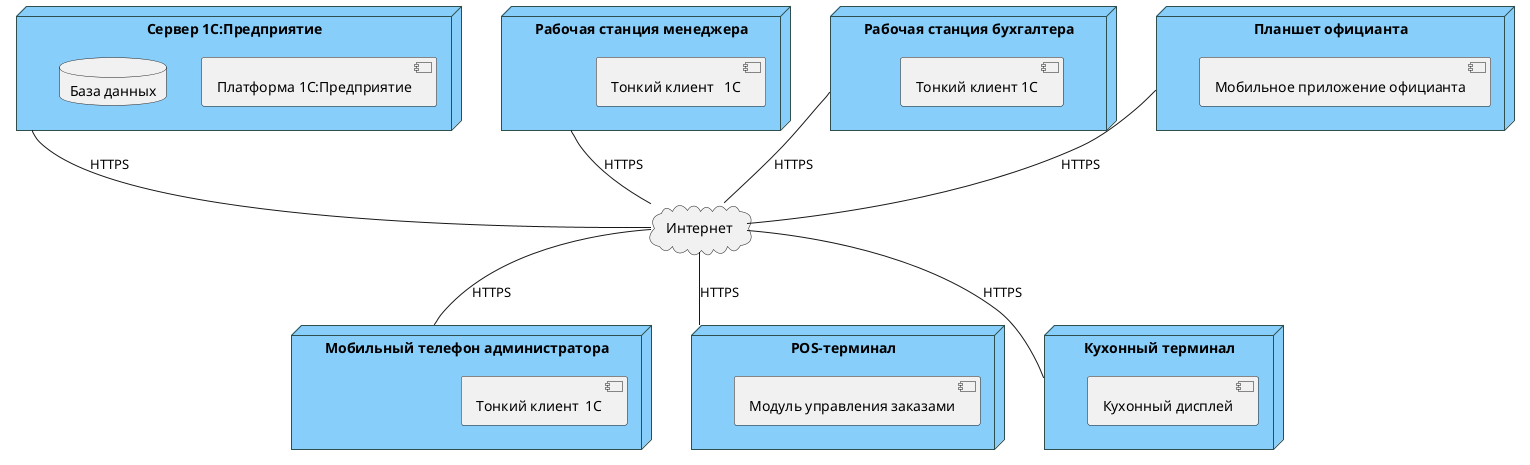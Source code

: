 @startuml

skinparam node {
  BackgroundColor LightSkyBlue
  BorderColor DarkSlateGray
}

node "Сервер 1С:Предприятие" as Server {
  [Платформа 1С:Предприятие] as Platform
  database "База данных" as Database
}

node "Рабочая станция менеджера" as ManagerPC {
  [Тонкий клиент   1С]
}

node "Рабочая станция бухгалтера" as AccountantPC {
  [Тонкий клиент 1С]
}

node "Мобильный телефон администратора" as AdminPC {
  [Тонкий клиент  1С]
}

node "POS-терминал" as POSTerminal {
  [Модуль управления заказами]
}

node "Планшет официанта" as WaiterTablet {
  [Мобильное приложение официанта]
}

node "Кухонный терминал" as KitchenTerminal {
  [Кухонный дисплей]
}

cloud "Интернет" as Internet

Server -down- Internet : HTTPS
ManagerPC -down- Internet : HTTPS
AccountantPC -down- Internet : HTTPS
AdminPC -up- Internet : HTTPS
POSTerminal -up- Internet : HTTPS
WaiterTablet -down- Internet : HTTPS
KitchenTerminal -up- Internet : HTTPS

@enduml
